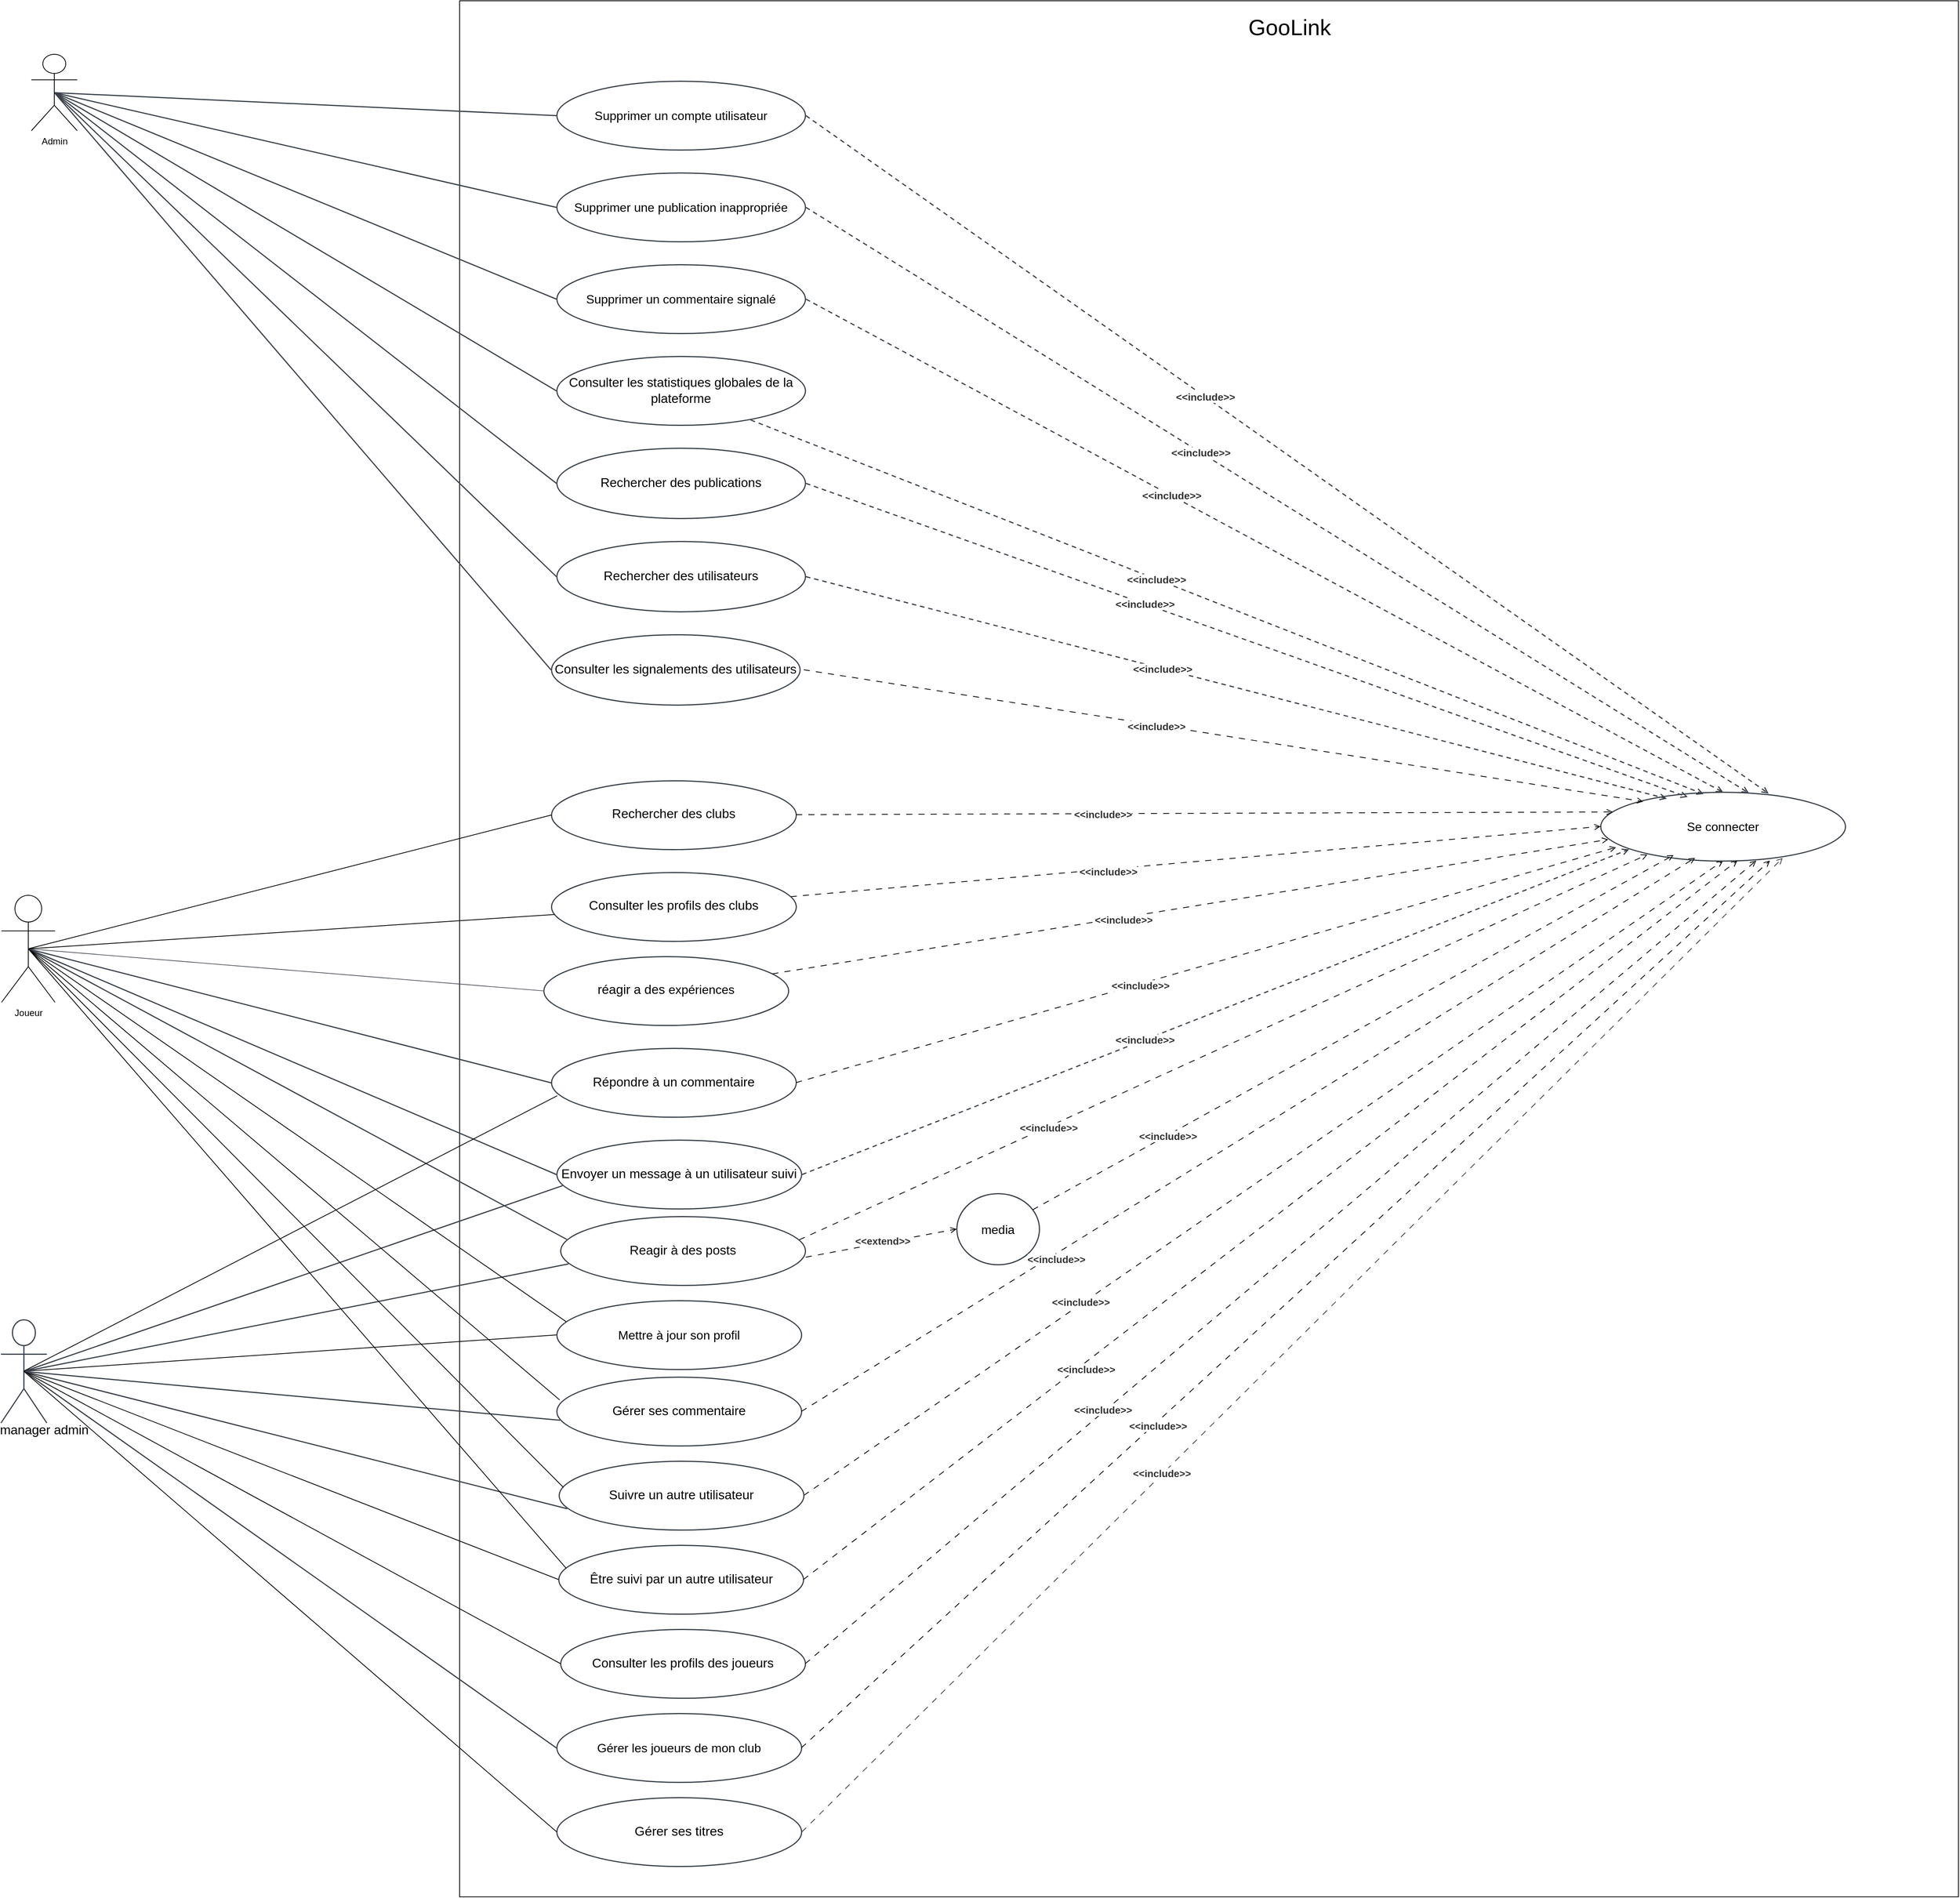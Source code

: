 <mxfile version="26.2.15">
  <diagram name="Page-1" id="iRUK8NWxH3FkuedxRipu">
    <mxGraphModel dx="-8932" dy="-1420" grid="1" gridSize="10" guides="1" tooltips="1" connect="1" arrows="1" fold="1" page="1" pageScale="1" pageWidth="827" pageHeight="1169" math="0" shadow="0">
      <root>
        <mxCell id="0" />
        <mxCell id="1" parent="0" />
        <mxCell id="1hQy_iNQPYfV3m0fqywS-1" value="" style="rounded=0;whiteSpace=wrap;html=1;strokeColor=#000000;fillColor=#FFFFFF;gradientColor=none;" vertex="1" parent="1">
          <mxGeometry x="13700" y="4290" width="1960" height="2480" as="geometry" />
        </mxCell>
        <mxCell id="1hQy_iNQPYfV3m0fqywS-2" value="media" style="html=1;overflow=block;blockSpacing=1;whiteSpace=wrap;ellipse;fontSize=16;align=center;spacing=3.8;strokeColor=#3a414a;strokeOpacity=100;fillOpacity=100;rounded=1;absoluteArcSize=1;arcSize=9;fillColor=#ffffff;strokeWidth=1.5;lucidId=Bc_4xkXr3FXl;" vertex="1" parent="1">
          <mxGeometry x="14350" y="5850" width="108" height="93" as="geometry" />
        </mxCell>
        <mxCell id="1hQy_iNQPYfV3m0fqywS-3" value="&lt;span style=&quot;font-size: 16px;&quot;&gt;Gérer les joueurs de mon club&lt;/span&gt;" style="html=1;overflow=block;blockSpacing=1;whiteSpace=wrap;ellipse;fontSize=13;align=center;spacing=3.8;strokeColor=#3a414a;strokeOpacity=100;fillOpacity=100;rounded=1;absoluteArcSize=1;arcSize=9;fillColor=#ffffff;strokeWidth=1.5;lucidId=rW00K-8j0ZoQ;" vertex="1" parent="1">
          <mxGeometry x="13827" y="6530" width="320" height="90" as="geometry" />
        </mxCell>
        <mxCell id="1hQy_iNQPYfV3m0fqywS-4" value="&lt;span style=&quot;font-size: 17px;&quot;&gt;Gérer ses titres&lt;/span&gt;" style="html=1;overflow=block;blockSpacing=1;whiteSpace=wrap;ellipse;fontSize=13;align=center;spacing=3.8;strokeColor=#3a414a;strokeOpacity=100;fillOpacity=100;rounded=1;absoluteArcSize=1;arcSize=9;fillColor=#ffffff;strokeWidth=1.5;lucidId=_wU4L.gYv-ki;" vertex="1" parent="1">
          <mxGeometry x="13827" y="6640" width="320" height="90" as="geometry" />
        </mxCell>
        <mxCell id="1hQy_iNQPYfV3m0fqywS-5" value="Supprimer un compte utilisateur" style="html=1;overflow=block;blockSpacing=1;whiteSpace=wrap;ellipse;fontSize=16;align=center;spacing=3.8;strokeColor=#3a414a;strokeOpacity=100;fillOpacity=100;rounded=1;absoluteArcSize=1;arcSize=9;fillColor=#ffffff;strokeWidth=1.5;lucidId=ST00JBbfZU-s;" vertex="1" parent="1">
          <mxGeometry x="13827" y="4395" width="325" height="90" as="geometry" />
        </mxCell>
        <mxCell id="1hQy_iNQPYfV3m0fqywS-6" value="Supprimer une publication inappropriée" style="html=1;overflow=block;blockSpacing=1;whiteSpace=wrap;ellipse;fontSize=16;align=center;spacing=3.8;strokeColor=#3a414a;strokeOpacity=100;fillOpacity=100;rounded=1;absoluteArcSize=1;arcSize=9;fillColor=#ffffff;strokeWidth=1.5;lucidId=MU00nF0EKtcu;" vertex="1" parent="1">
          <mxGeometry x="13827" y="4515" width="325" height="90" as="geometry" />
        </mxCell>
        <mxCell id="1hQy_iNQPYfV3m0fqywS-7" value="Supprimer un commentaire signalé" style="html=1;overflow=block;blockSpacing=1;whiteSpace=wrap;ellipse;fontSize=16;align=center;spacing=3.8;strokeColor=#3a414a;strokeOpacity=100;fillOpacity=100;rounded=1;absoluteArcSize=1;arcSize=9;fillColor=#ffffff;strokeWidth=1.5;lucidId=WU00yBeLJ9SN;" vertex="1" parent="1">
          <mxGeometry x="13827" y="4635" width="325" height="90" as="geometry" />
        </mxCell>
        <mxCell id="1hQy_iNQPYfV3m0fqywS-8" value="Consulter les statistiques globales de la plateforme" style="html=1;overflow=block;blockSpacing=1;whiteSpace=wrap;ellipse;fontSize=16.7;align=center;spacing=3.8;strokeColor=#3a414a;strokeOpacity=100;fillOpacity=100;rounded=1;absoluteArcSize=1;arcSize=9;fillColor=#ffffff;strokeWidth=1.5;lucidId=-U00J-6eUn5T;" vertex="1" parent="1">
          <mxGeometry x="13827" y="4755" width="325" height="90" as="geometry" />
        </mxCell>
        <mxCell id="1hQy_iNQPYfV3m0fqywS-9" value="Rechercher des publications" style="html=1;overflow=block;blockSpacing=1;whiteSpace=wrap;ellipse;fontSize=16.7;align=center;spacing=3.8;strokeColor=#3a414a;strokeOpacity=100;fillOpacity=100;rounded=1;absoluteArcSize=1;arcSize=9;fillColor=#ffffff;strokeWidth=1.5;lucidId=RV00tUe2rOzH;" vertex="1" parent="1">
          <mxGeometry x="13827" y="4875" width="325" height="92" as="geometry" />
        </mxCell>
        <mxCell id="1hQy_iNQPYfV3m0fqywS-10" value="Gérer ses commentaire" style="html=1;overflow=block;blockSpacing=1;whiteSpace=wrap;ellipse;fontSize=16.7;align=center;spacing=3.8;strokeColor=#3a414a;strokeOpacity=100;fillOpacity=100;rounded=1;absoluteArcSize=1;arcSize=9;fillColor=#ffffff;strokeWidth=1.5;lucidId=gW00jLWi2LWN;" vertex="1" parent="1">
          <mxGeometry x="13827" y="6090" width="320" height="90" as="geometry" />
        </mxCell>
        <mxCell id="1hQy_iNQPYfV3m0fqywS-97" style="rounded=0;orthogonalLoop=1;jettySize=auto;html=1;entryX=0.5;entryY=1;entryDx=0;entryDy=0;endArrow=open;endFill=0;dashed=1;dashPattern=8 8;exitX=1;exitY=0.5;exitDx=0;exitDy=0;" edge="1" parent="1" source="1hQy_iNQPYfV3m0fqywS-11" target="1hQy_iNQPYfV3m0fqywS-29">
          <mxGeometry relative="1" as="geometry" />
        </mxCell>
        <mxCell id="1hQy_iNQPYfV3m0fqywS-99" value="&lt;span style=&quot;color: rgb(51, 51, 51); font-size: 13px; font-weight: 700;&quot;&gt;&amp;lt;&amp;lt;include&amp;gt;&amp;gt;&lt;/span&gt;" style="edgeLabel;html=1;align=center;verticalAlign=middle;resizable=0;points=[];" vertex="1" connectable="0" parent="1hQy_iNQPYfV3m0fqywS-97">
          <mxGeometry x="-0.393" y="3" relative="1" as="geometry">
            <mxPoint x="-1" y="1" as="offset" />
          </mxGeometry>
        </mxCell>
        <mxCell id="1hQy_iNQPYfV3m0fqywS-11" value="Suivre un autre utilisateur" style="html=1;overflow=block;blockSpacing=1;whiteSpace=wrap;ellipse;fontSize=16.7;align=center;spacing=3.8;strokeColor=#3a414a;strokeOpacity=100;fillOpacity=100;rounded=1;absoluteArcSize=1;arcSize=9;fillColor=#ffffff;strokeWidth=1.5;lucidId=qW0068wWnxMM;" vertex="1" parent="1">
          <mxGeometry x="13830" y="6200" width="320" height="90" as="geometry" />
        </mxCell>
        <mxCell id="1hQy_iNQPYfV3m0fqywS-101" style="rounded=0;orthogonalLoop=1;jettySize=auto;html=1;entryX=0;entryY=0.5;entryDx=0;entryDy=0;endArrow=open;endFill=0;dashed=1;dashPattern=8 8;exitX=1.002;exitY=0.593;exitDx=0;exitDy=0;exitPerimeter=0;" edge="1" parent="1" source="1hQy_iNQPYfV3m0fqywS-12" target="1hQy_iNQPYfV3m0fqywS-2">
          <mxGeometry relative="1" as="geometry" />
        </mxCell>
        <mxCell id="1hQy_iNQPYfV3m0fqywS-106" value="&lt;span style=&quot;color: rgb(51, 51, 51); font-size: 13px; font-weight: 700;&quot;&gt;&amp;lt;&amp;lt;extend&amp;gt;&amp;gt;&lt;/span&gt;" style="edgeLabel;html=1;align=center;verticalAlign=middle;resizable=0;points=[];" vertex="1" connectable="0" parent="1hQy_iNQPYfV3m0fqywS-101">
          <mxGeometry x="0.018" y="3" relative="1" as="geometry">
            <mxPoint as="offset" />
          </mxGeometry>
        </mxCell>
        <mxCell id="1hQy_iNQPYfV3m0fqywS-12" value="Reagir à des posts" style="html=1;overflow=block;blockSpacing=1;whiteSpace=wrap;ellipse;fontSize=16.7;align=center;spacing=3.8;strokeColor=#3a414a;strokeOpacity=100;fillOpacity=100;rounded=1;absoluteArcSize=1;arcSize=9;fillColor=#ffffff;strokeWidth=1.5;lucidId=sW00zEeik~tx;" vertex="1" parent="1">
          <mxGeometry x="13832" y="5880" width="320" height="90" as="geometry" />
        </mxCell>
        <mxCell id="1hQy_iNQPYfV3m0fqywS-13" value="Envoyer un message à un utilisateur suivi" style="html=1;overflow=block;blockSpacing=1;whiteSpace=wrap;ellipse;fontSize=16.7;align=center;spacing=3.8;strokeColor=#3a414a;strokeOpacity=100;fillOpacity=100;rounded=1;absoluteArcSize=1;arcSize=9;fillColor=#ffffff;strokeWidth=1.5;lucidId=sW00uM2_4e9t;" vertex="1" parent="1">
          <mxGeometry x="13827" y="5780" width="320" height="90" as="geometry" />
        </mxCell>
        <mxCell id="1hQy_iNQPYfV3m0fqywS-15" value="" style="html=1;jettySize=18;whiteSpace=wrap;fontSize=13;strokeColor=#3a414a;strokeOpacity=100;strokeWidth=1.5;rounded=0;startArrow=none;endArrow=none;exitX=0.5;exitY=0.5;exitPerimeter=0;entryX=-0.002;entryY=0.5;entryPerimeter=0;lucidId=QX00Vn6jIRiu;exitDx=0;exitDy=0;" edge="1" parent="1" source="1hQy_iNQPYfV3m0fqywS-80" target="1hQy_iNQPYfV3m0fqywS-5">
          <mxGeometry width="100" height="100" relative="1" as="geometry">
            <Array as="points" />
            <mxPoint x="13167.78" y="4409.13" as="sourcePoint" />
          </mxGeometry>
        </mxCell>
        <mxCell id="1hQy_iNQPYfV3m0fqywS-16" value="" style="html=1;jettySize=18;whiteSpace=wrap;fontSize=13;strokeColor=#3a414a;strokeOpacity=100;strokeWidth=1.5;rounded=0;startArrow=none;endArrow=none;exitX=0.5;exitY=0.5;exitPerimeter=0;entryX=-0.002;entryY=0.5;entryPerimeter=0;lucidId=9X00Qyr~SgOp;exitDx=0;exitDy=0;" edge="1" parent="1" source="1hQy_iNQPYfV3m0fqywS-80" target="1hQy_iNQPYfV3m0fqywS-6">
          <mxGeometry width="100" height="100" relative="1" as="geometry">
            <Array as="points" />
            <mxPoint x="13167.78" y="4409.13" as="sourcePoint" />
          </mxGeometry>
        </mxCell>
        <mxCell id="1hQy_iNQPYfV3m0fqywS-17" value="" style="html=1;jettySize=18;whiteSpace=wrap;fontSize=13;strokeColor=#3a414a;strokeOpacity=100;strokeWidth=1.5;rounded=0;startArrow=none;endArrow=none;exitX=0.5;exitY=0.5;exitPerimeter=0;entryX=-0.002;entryY=0.5;entryPerimeter=0;lucidId=.X004ZM43Wq9;exitDx=0;exitDy=0;" edge="1" parent="1" source="1hQy_iNQPYfV3m0fqywS-80" target="1hQy_iNQPYfV3m0fqywS-7">
          <mxGeometry width="100" height="100" relative="1" as="geometry">
            <Array as="points" />
            <mxPoint x="13167.78" y="4409.13" as="sourcePoint" />
          </mxGeometry>
        </mxCell>
        <mxCell id="1hQy_iNQPYfV3m0fqywS-18" value="" style="html=1;jettySize=18;whiteSpace=wrap;fontSize=13;strokeColor=#3a414a;strokeOpacity=100;strokeWidth=1.5;rounded=0;startArrow=none;endArrow=none;exitX=0.5;exitY=0.5;exitPerimeter=0;entryX=-0.002;entryY=0.5;entryPerimeter=0;lucidId=bY00cHuaRAsN;exitDx=0;exitDy=0;" edge="1" parent="1" source="1hQy_iNQPYfV3m0fqywS-80" target="1hQy_iNQPYfV3m0fqywS-8">
          <mxGeometry width="100" height="100" relative="1" as="geometry">
            <Array as="points" />
            <mxPoint x="13167.78" y="4409.13" as="sourcePoint" />
          </mxGeometry>
        </mxCell>
        <mxCell id="1hQy_iNQPYfV3m0fqywS-19" value="" style="html=1;jettySize=18;whiteSpace=wrap;fontSize=13;strokeColor=#3a414a;strokeOpacity=100;strokeWidth=1.5;rounded=0;startArrow=none;endArrow=none;exitX=0.5;exitY=0.5;exitPerimeter=0;entryX=-0.002;entryY=0.5;entryPerimeter=0;lucidId=fY00seaQLLNr;exitDx=0;exitDy=0;" edge="1" parent="1" source="1hQy_iNQPYfV3m0fqywS-80" target="1hQy_iNQPYfV3m0fqywS-9">
          <mxGeometry width="100" height="100" relative="1" as="geometry">
            <Array as="points" />
            <mxPoint x="13167.78" y="4409.13" as="sourcePoint" />
          </mxGeometry>
        </mxCell>
        <mxCell id="1hQy_iNQPYfV3m0fqywS-20" style="rounded=0;orthogonalLoop=1;jettySize=auto;html=1;entryX=0;entryY=0.5;entryDx=0;entryDy=0;endArrow=none;startFill=0;exitX=0.5;exitY=0.5;exitDx=0;exitDy=0;exitPerimeter=0;" edge="1" parent="1" source="1hQy_iNQPYfV3m0fqywS-23" target="1hQy_iNQPYfV3m0fqywS-68">
          <mxGeometry relative="1" as="geometry">
            <mxPoint x="13140" y="6090" as="sourcePoint" />
          </mxGeometry>
        </mxCell>
        <mxCell id="1hQy_iNQPYfV3m0fqywS-21" style="rounded=0;orthogonalLoop=1;jettySize=auto;html=1;entryX=0;entryY=0.5;entryDx=0;entryDy=0;endArrow=none;startFill=0;exitX=0.5;exitY=0.5;exitDx=0;exitDy=0;exitPerimeter=0;" edge="1" parent="1" source="1hQy_iNQPYfV3m0fqywS-23" target="1hQy_iNQPYfV3m0fqywS-50">
          <mxGeometry relative="1" as="geometry" />
        </mxCell>
        <mxCell id="1hQy_iNQPYfV3m0fqywS-22" style="rounded=0;orthogonalLoop=1;jettySize=auto;html=1;entryX=0;entryY=0.5;entryDx=0;entryDy=0;endArrow=none;startFill=0;exitX=0.5;exitY=0.5;exitDx=0;exitDy=0;exitPerimeter=0;" edge="1" parent="1" source="1hQy_iNQPYfV3m0fqywS-23" target="1hQy_iNQPYfV3m0fqywS-4">
          <mxGeometry relative="1" as="geometry" />
        </mxCell>
        <mxCell id="1hQy_iNQPYfV3m0fqywS-23" value="manager admin" style="html=1;overflow=block;blockSpacing=1;shape=umlActor;labelPosition=center;verticalLabelPosition=bottom;verticalAlign=top;whiteSpace=nowrap;fontSize=16.7;fontColor=default;spacing=0;strokeColor=#3a414a;strokeOpacity=100;fillOpacity=100;rounded=1;absoluteArcSize=1;arcSize=9;fillColor=#ffffff;strokeWidth=1.5;lucidId=iY00p2I6FxDx;" vertex="1" parent="1">
          <mxGeometry x="13100" y="6015" width="60" height="135" as="geometry" />
        </mxCell>
        <mxCell id="1hQy_iNQPYfV3m0fqywS-24" value="" style="html=1;jettySize=18;whiteSpace=wrap;fontSize=13;strokeColor=#3a414a;strokeOpacity=100;strokeWidth=1.5;rounded=0;startArrow=none;endArrow=none;entryX=0.013;entryY=0.627;entryPerimeter=0;lucidId=EY009Zj6XA9Z;exitX=0.5;exitY=0.5;exitDx=0;exitDy=0;exitPerimeter=0;" edge="1" parent="1" source="1hQy_iNQPYfV3m0fqywS-23" target="1hQy_iNQPYfV3m0fqywS-10">
          <mxGeometry width="100" height="100" relative="1" as="geometry">
            <Array as="points" />
            <mxPoint x="13131" y="6090" as="sourcePoint" />
          </mxGeometry>
        </mxCell>
        <mxCell id="1hQy_iNQPYfV3m0fqywS-25" value="" style="html=1;jettySize=18;whiteSpace=wrap;fontSize=13;strokeColor=#3a414a;strokeOpacity=100;strokeWidth=1.5;rounded=0;startArrow=none;endArrow=none;entryX=0.033;entryY=0.69;entryPerimeter=0;lucidId=GY00f5D8retV;exitX=0.5;exitY=0.5;exitDx=0;exitDy=0;exitPerimeter=0;" edge="1" parent="1" source="1hQy_iNQPYfV3m0fqywS-23" target="1hQy_iNQPYfV3m0fqywS-11">
          <mxGeometry width="100" height="100" relative="1" as="geometry">
            <Array as="points" />
            <mxPoint x="13160" y="6100" as="sourcePoint" />
          </mxGeometry>
        </mxCell>
        <mxCell id="1hQy_iNQPYfV3m0fqywS-26" value="" style="html=1;jettySize=18;whiteSpace=wrap;fontSize=13;strokeColor=#3a414a;strokeOpacity=100;strokeWidth=1.5;rounded=0;startArrow=none;endArrow=none;exitX=0.5;exitY=0.5;exitPerimeter=0;entryX=-0.002;entryY=0.5;entryPerimeter=0;lucidId=JY009_W94OO4;exitDx=0;exitDy=0;" edge="1" parent="1" source="1hQy_iNQPYfV3m0fqywS-23" target="1hQy_iNQPYfV3m0fqywS-3">
          <mxGeometry width="100" height="100" relative="1" as="geometry">
            <Array as="points" />
          </mxGeometry>
        </mxCell>
        <mxCell id="1hQy_iNQPYfV3m0fqywS-27" value="" style="html=1;jettySize=18;whiteSpace=wrap;fontSize=13;strokeColor=#3a414a;strokeOpacity=100;strokeWidth=1.5;rounded=0;startArrow=none;endArrow=none;exitX=0.5;exitY=0.5;exitPerimeter=0;entryX=0.032;entryY=0.688;entryPerimeter=0;lucidId=LY00V1zbyYJe;exitDx=0;exitDy=0;" edge="1" parent="1" source="1hQy_iNQPYfV3m0fqywS-23" target="1hQy_iNQPYfV3m0fqywS-12">
          <mxGeometry width="100" height="100" relative="1" as="geometry">
            <Array as="points" />
          </mxGeometry>
        </mxCell>
        <mxCell id="1hQy_iNQPYfV3m0fqywS-28" value="" style="html=1;jettySize=18;whiteSpace=wrap;fontSize=13;strokeColor=#3a414a;strokeOpacity=100;strokeWidth=1.5;rounded=0;startArrow=none;endArrow=none;exitX=0.5;exitY=0.5;exitPerimeter=0;entryX=-0.002;entryY=0.5;entryPerimeter=0;lucidId=0Y002AZ~INCs;exitDx=0;exitDy=0;" edge="1" parent="1" target="1hQy_iNQPYfV3m0fqywS-13" source="1hQy_iNQPYfV3m0fqywS-71">
          <mxGeometry width="100" height="100" relative="1" as="geometry">
            <Array as="points" />
            <mxPoint x="13137.78" y="5534.13" as="sourcePoint" />
          </mxGeometry>
        </mxCell>
        <mxCell id="1hQy_iNQPYfV3m0fqywS-29" value="Se connecter" style="html=1;overflow=block;blockSpacing=1;whiteSpace=wrap;ellipse;fontSize=16;align=center;spacing=3.8;strokeColor=#3a414a;strokeOpacity=100;fillOpacity=100;rounded=1;absoluteArcSize=1;arcSize=9;fillColor=#ffffff;strokeWidth=1.5;lucidId=x8b1wGd~LJCT;" vertex="1" parent="1">
          <mxGeometry x="15192" y="5325" width="320" height="90" as="geometry" />
        </mxCell>
        <mxCell id="1hQy_iNQPYfV3m0fqywS-30" value="" style="html=1;jettySize=18;whiteSpace=wrap;fontSize=13;strokeColor=#3a414a;strokeOpacity=100;dashed=1;fixDash=1;dashPattern=6 5;strokeWidth=1.5;rounded=0;startArrow=none;endArrow=open;exitX=1.002;exitY=0.5;exitPerimeter=0;entryX=0.686;entryY=0.019;entryPerimeter=0;lucidId=i9b1U4K11zUs;entryDx=0;entryDy=0;" edge="1" parent="1" source="1hQy_iNQPYfV3m0fqywS-5" target="1hQy_iNQPYfV3m0fqywS-29">
          <mxGeometry width="100" height="100" relative="1" as="geometry">
            <Array as="points" />
          </mxGeometry>
        </mxCell>
        <mxCell id="1hQy_iNQPYfV3m0fqywS-31" value="&amp;lt;&amp;lt;include&amp;gt;&amp;gt;" style="text;html=1;resizable=0;labelBackgroundColor=default;align=center;verticalAlign=middle;fontStyle=1;fontColor=#333333;fontSize=13.3;" vertex="1" parent="1hQy_iNQPYfV3m0fqywS-30">
          <mxGeometry x="-0.17" relative="1" as="geometry" />
        </mxCell>
        <mxCell id="1hQy_iNQPYfV3m0fqywS-32" value="" style="html=1;jettySize=18;whiteSpace=wrap;fontSize=13;strokeColor=#3a414a;strokeOpacity=100;dashed=1;fixDash=1;dashPattern=6 5;strokeWidth=1.5;rounded=0;startArrow=none;endArrow=open;exitX=1.002;exitY=0.5;exitPerimeter=0;entryX=0.605;entryY=0.011;entryPerimeter=0;lucidId=r9b1z_6~JZC0;entryDx=0;entryDy=0;" edge="1" parent="1" source="1hQy_iNQPYfV3m0fqywS-6" target="1hQy_iNQPYfV3m0fqywS-29">
          <mxGeometry width="100" height="100" relative="1" as="geometry">
            <Array as="points" />
          </mxGeometry>
        </mxCell>
        <mxCell id="1hQy_iNQPYfV3m0fqywS-33" value="&amp;lt;&amp;lt;include&amp;gt;&amp;gt;" style="text;html=1;resizable=0;labelBackgroundColor=default;align=center;verticalAlign=middle;fontStyle=1;fontColor=#333333;fontSize=13.3;" vertex="1" parent="1hQy_iNQPYfV3m0fqywS-32">
          <mxGeometry x="-0.163" relative="1" as="geometry" />
        </mxCell>
        <mxCell id="1hQy_iNQPYfV3m0fqywS-34" value="" style="html=1;jettySize=18;whiteSpace=wrap;fontSize=13;strokeColor=#3a414a;strokeOpacity=100;dashed=1;fixDash=1;dashPattern=6 5;strokeWidth=1.5;rounded=0;startArrow=none;endArrow=open;exitX=1.002;exitY=0.5;exitPerimeter=0;entryX=0.5;entryY=0;lucidId=x9b1SyD91gcM;entryDx=0;entryDy=0;" edge="1" parent="1" source="1hQy_iNQPYfV3m0fqywS-7" target="1hQy_iNQPYfV3m0fqywS-29">
          <mxGeometry width="100" height="100" relative="1" as="geometry">
            <Array as="points" />
          </mxGeometry>
        </mxCell>
        <mxCell id="1hQy_iNQPYfV3m0fqywS-35" value="&amp;lt;&amp;lt;include&amp;gt;&amp;gt;" style="text;html=1;resizable=0;labelBackgroundColor=default;align=center;verticalAlign=middle;fontStyle=1;fontColor=#333333;fontSize=13.3;" vertex="1" parent="1hQy_iNQPYfV3m0fqywS-34">
          <mxGeometry x="-0.203" relative="1" as="geometry" />
        </mxCell>
        <mxCell id="1hQy_iNQPYfV3m0fqywS-36" value="" style="html=1;jettySize=18;whiteSpace=wrap;fontSize=13;strokeColor=#3a414a;strokeOpacity=100;dashed=1;fixDash=1;dashPattern=6 5;strokeWidth=1.5;rounded=0;startArrow=none;endArrow=open;exitX=0.78;exitY=0.923;exitPerimeter=0;entryX=0.42;entryY=0.026;entryPerimeter=0;lucidId=L9b1jc5~zy68;entryDx=0;entryDy=0;" edge="1" parent="1" source="1hQy_iNQPYfV3m0fqywS-8" target="1hQy_iNQPYfV3m0fqywS-29">
          <mxGeometry width="100" height="100" relative="1" as="geometry">
            <Array as="points" />
          </mxGeometry>
        </mxCell>
        <mxCell id="1hQy_iNQPYfV3m0fqywS-37" value="&amp;lt;&amp;lt;include&amp;gt;&amp;gt;" style="text;html=1;resizable=0;labelBackgroundColor=default;align=center;verticalAlign=middle;fontStyle=1;fontColor=#333333;fontSize=13.3;" vertex="1" parent="1hQy_iNQPYfV3m0fqywS-36">
          <mxGeometry x="-0.148" relative="1" as="geometry" />
        </mxCell>
        <mxCell id="1hQy_iNQPYfV3m0fqywS-38" value="" style="html=1;jettySize=18;whiteSpace=wrap;fontSize=13;strokeColor=#3a414a;strokeOpacity=100;dashed=1;fixDash=1;dashPattern=6 5;strokeWidth=1.5;rounded=0;startArrow=none;endArrow=open;exitX=1.002;exitY=0.5;exitPerimeter=0;entryX=0.355;entryY=0.07;entryPerimeter=0;lucidId=Q9b1gELaF-Bx;entryDx=0;entryDy=0;" edge="1" parent="1" source="1hQy_iNQPYfV3m0fqywS-9" target="1hQy_iNQPYfV3m0fqywS-29">
          <mxGeometry width="100" height="100" relative="1" as="geometry">
            <Array as="points" />
          </mxGeometry>
        </mxCell>
        <mxCell id="1hQy_iNQPYfV3m0fqywS-39" value="&amp;lt;&amp;lt;include&amp;gt;&amp;gt;" style="text;html=1;resizable=0;labelBackgroundColor=default;align=center;verticalAlign=middle;fontStyle=1;fontColor=#333333;fontSize=13.3;" vertex="1" parent="1hQy_iNQPYfV3m0fqywS-38">
          <mxGeometry x="-0.232" relative="1" as="geometry" />
        </mxCell>
        <mxCell id="1hQy_iNQPYfV3m0fqywS-46" value="" style="html=1;jettySize=18;whiteSpace=wrap;fontSize=13;strokeColor=#3a414a;strokeOpacity=100;dashed=1;fixDash=1;dashPattern=6 5;strokeWidth=1.5;rounded=0;startArrow=none;endArrow=open;exitX=1.002;exitY=0.5;exitPerimeter=0;entryX=0.116;entryY=0.829;entryPerimeter=0;lucidId=R-b1tjc9vZWs;" edge="1" parent="1" source="1hQy_iNQPYfV3m0fqywS-13" target="1hQy_iNQPYfV3m0fqywS-29">
          <mxGeometry width="100" height="100" relative="1" as="geometry">
            <Array as="points" />
          </mxGeometry>
        </mxCell>
        <mxCell id="1hQy_iNQPYfV3m0fqywS-47" value="&amp;lt;&amp;lt;include&amp;gt;&amp;gt;" style="text;html=1;resizable=0;labelBackgroundColor=default;align=center;verticalAlign=middle;fontStyle=1;fontColor=#333333;fontSize=13.3;" vertex="1" parent="1hQy_iNQPYfV3m0fqywS-46">
          <mxGeometry x="-0.172" relative="1" as="geometry" />
        </mxCell>
        <mxCell id="1hQy_iNQPYfV3m0fqywS-50" value="Mettre à jour son profil" style="html=1;overflow=block;blockSpacing=1;whiteSpace=wrap;ellipse;fontSize=16;align=center;spacing=3.8;strokeColor=#3a414a;strokeOpacity=100;fillOpacity=100;rounded=1;absoluteArcSize=1;arcSize=9;fillColor=#ffffff;strokeWidth=1.5;lucidId=vmS4dTa6DM3n;" vertex="1" parent="1">
          <mxGeometry x="13827" y="5990" width="320" height="90" as="geometry" />
        </mxCell>
        <mxCell id="1hQy_iNQPYfV3m0fqywS-51" value="Rechercher des utilisateurs " style="html=1;overflow=block;blockSpacing=1;whiteSpace=wrap;ellipse;fontSize=16.7;align=center;spacing=3.8;strokeColor=#3a414a;strokeOpacity=100;fillOpacity=100;rounded=1;absoluteArcSize=1;arcSize=9;fillColor=#ffffff;strokeWidth=1.5;lucidId=XwS4qTLyg3Zt;" vertex="1" parent="1">
          <mxGeometry x="13827" y="4997" width="325" height="92" as="geometry" />
        </mxCell>
        <mxCell id="1hQy_iNQPYfV3m0fqywS-52" value="" style="html=1;jettySize=18;whiteSpace=wrap;fontSize=13;strokeColor=#3a414a;strokeOpacity=100;strokeWidth=1.5;rounded=0;startArrow=none;endArrow=none;exitX=0.5;exitY=0.5;exitPerimeter=0;entryX=0.023;entryY=0.662;entryPerimeter=0;lucidId=VtU4pFv3U5d6;exitDx=0;exitDy=0;" edge="1" parent="1" source="1hQy_iNQPYfV3m0fqywS-23" target="1hQy_iNQPYfV3m0fqywS-13">
          <mxGeometry width="100" height="100" relative="1" as="geometry">
            <Array as="points" />
          </mxGeometry>
        </mxCell>
        <mxCell id="1hQy_iNQPYfV3m0fqywS-53" value="Répondre à un commentaire" style="html=1;overflow=block;blockSpacing=1;whiteSpace=wrap;ellipse;fontSize=16.7;align=center;spacing=3.8;strokeColor=#3a414a;strokeOpacity=100;fillOpacity=100;rounded=1;absoluteArcSize=1;arcSize=9;fillColor=#ffffff;strokeWidth=1.5;lucidId=guU4FWTbc8vw;" vertex="1" parent="1">
          <mxGeometry x="13820" y="5660" width="320" height="90" as="geometry" />
        </mxCell>
        <mxCell id="1hQy_iNQPYfV3m0fqywS-54" value="" style="html=1;jettySize=18;whiteSpace=wrap;fontSize=13;strokeColor=#3a414a;strokeOpacity=100;strokeWidth=1.5;rounded=0;startArrow=none;endArrow=none;exitX=0.5;exitY=0.5;exitPerimeter=0;entryX=0.025;entryY=0.332;entryPerimeter=0;lucidId=PuU4dh6TC1ua;exitDx=0;exitDy=0;" edge="1" parent="1" target="1hQy_iNQPYfV3m0fqywS-12" source="1hQy_iNQPYfV3m0fqywS-71">
          <mxGeometry width="100" height="100" relative="1" as="geometry">
            <Array as="points" />
            <mxPoint x="13137.78" y="5534.13" as="sourcePoint" />
          </mxGeometry>
        </mxCell>
        <mxCell id="1hQy_iNQPYfV3m0fqywS-55" value="" style="html=1;jettySize=18;whiteSpace=wrap;fontSize=13;strokeColor=#3a414a;strokeOpacity=100;strokeWidth=1.5;rounded=0;startArrow=none;endArrow=none;exitX=0.5;exitY=0.5;exitPerimeter=0;entryX=-0.002;entryY=0.5;entryPerimeter=0;lucidId=VuU4qvew2U5~;exitDx=0;exitDy=0;" edge="1" parent="1" target="1hQy_iNQPYfV3m0fqywS-53" source="1hQy_iNQPYfV3m0fqywS-71">
          <mxGeometry width="100" height="100" relative="1" as="geometry">
            <Array as="points" />
            <mxPoint x="13137.78" y="5534.13" as="sourcePoint" />
          </mxGeometry>
        </mxCell>
        <mxCell id="1hQy_iNQPYfV3m0fqywS-56" value="" style="html=1;jettySize=18;whiteSpace=wrap;fontSize=13;strokeColor=#3a414a;strokeOpacity=100;strokeWidth=1.5;rounded=0;startArrow=none;endArrow=none;exitX=0.5;exitY=0.5;exitPerimeter=0;entryX=-0.002;entryY=0.5;entryPerimeter=0;lucidId=dwU4KVJzepC9;exitDx=0;exitDy=0;" edge="1" parent="1" source="1hQy_iNQPYfV3m0fqywS-80" target="1hQy_iNQPYfV3m0fqywS-51">
          <mxGeometry width="100" height="100" relative="1" as="geometry">
            <Array as="points" />
            <mxPoint x="13167.78" y="4409.13" as="sourcePoint" />
          </mxGeometry>
        </mxCell>
        <mxCell id="1hQy_iNQPYfV3m0fqywS-57" value="" style="html=1;jettySize=18;whiteSpace=wrap;fontSize=13;strokeColor=#3a414a;strokeOpacity=100;strokeWidth=1;rounded=0;startArrow=none;endArrow=open;exitX=1.002;exitY=0.5;exitPerimeter=0;entryX=0.744;entryY=0.958;entryPerimeter=0;lucidId=Na_4kO83nJW1;entryDx=0;entryDy=0;dashed=1;targetPerimeterSpacing=0;dashPattern=8 8;" edge="1" parent="1" source="1hQy_iNQPYfV3m0fqywS-4" target="1hQy_iNQPYfV3m0fqywS-29">
          <mxGeometry width="100" height="100" relative="1" as="geometry">
            <Array as="points" />
          </mxGeometry>
        </mxCell>
        <mxCell id="1hQy_iNQPYfV3m0fqywS-89" value="&lt;span style=&quot;color: rgb(51, 51, 51); font-size: 13px; font-weight: 700;&quot;&gt;&amp;lt;&amp;lt;include&amp;gt;&amp;gt;&lt;/span&gt;" style="edgeLabel;html=1;align=center;verticalAlign=middle;resizable=0;points=[];" vertex="1" connectable="0" parent="1hQy_iNQPYfV3m0fqywS-57">
          <mxGeometry x="-0.265" y="2" relative="1" as="geometry">
            <mxPoint as="offset" />
          </mxGeometry>
        </mxCell>
        <mxCell id="1hQy_iNQPYfV3m0fqywS-58" value="" style="html=1;jettySize=18;whiteSpace=wrap;fontSize=13;strokeColor=#3a414a;strokeOpacity=100;dashed=1;fixDash=1;dashPattern=6 5;strokeWidth=1.5;rounded=0;startArrow=none;endArrow=open;exitX=1.002;exitY=0.5;exitPerimeter=0;entryX=0.27;entryY=0.093;entryPerimeter=0;lucidId=IAU4AgLlAxnX;entryDx=0;entryDy=0;" edge="1" parent="1" source="1hQy_iNQPYfV3m0fqywS-51" target="1hQy_iNQPYfV3m0fqywS-29">
          <mxGeometry width="100" height="100" relative="1" as="geometry">
            <Array as="points" />
          </mxGeometry>
        </mxCell>
        <mxCell id="1hQy_iNQPYfV3m0fqywS-59" value="&amp;lt;&amp;lt;include&amp;gt;&amp;gt;" style="text;html=1;resizable=0;labelBackgroundColor=default;align=center;verticalAlign=middle;fontStyle=1;fontColor=#333333;fontSize=13.3;" vertex="1" parent="1hQy_iNQPYfV3m0fqywS-58">
          <mxGeometry x="-0.172" relative="1" as="geometry" />
        </mxCell>
        <mxCell id="1hQy_iNQPYfV3m0fqywS-60" value="&lt;div style=&quot;display: flex; justify-content: center; text-align: center; align-items: baseline; font-size: 0; line-height: 1.25;margin-top: -2px;&quot;&gt;&lt;span&gt;&lt;span style=&quot;font-size:16.7px;&quot;&gt;réagir a des &lt;/span&gt;&lt;span style=&quot;font-size:16px;&quot;&gt;expériences&lt;/span&gt;&lt;/span&gt;&lt;/div&gt;" style="html=1;overflow=block;blockSpacing=1;whiteSpace=wrap;ellipse;fontSize=13;spacing=3.8;strokeColor=#3a414a;strokeOpacity=100;fillOpacity=100;rounded=1;absoluteArcSize=1;arcSize=9;fillColor=#ffffff;strokeWidth=1.5;lucidId=eb_43yGu8qts;" vertex="1" parent="1">
          <mxGeometry x="13810" y="5540" width="320" height="90" as="geometry" />
        </mxCell>
        <mxCell id="1hQy_iNQPYfV3m0fqywS-61" value="" style="html=1;jettySize=18;whiteSpace=wrap;fontSize=13;strokeColor=#3a414a;strokeOpacity=100;strokeWidth=0.8;rounded=0;startArrow=none;endArrow=none;exitX=0.5;exitY=0.5;exitPerimeter=0;entryX=-0.002;entryY=0.5;entryPerimeter=0;lucidId=Jb_4RCey-5GN;exitDx=0;exitDy=0;" edge="1" parent="1" target="1hQy_iNQPYfV3m0fqywS-60" source="1hQy_iNQPYfV3m0fqywS-71">
          <mxGeometry width="100" height="100" relative="1" as="geometry">
            <Array as="points" />
            <mxPoint x="13137.78" y="5534.13" as="sourcePoint" />
          </mxGeometry>
        </mxCell>
        <mxCell id="1hQy_iNQPYfV3m0fqywS-64" value="Consulter les signalements des utilisateurs" style="html=1;overflow=block;blockSpacing=1;whiteSpace=wrap;ellipse;fontSize=16.7;align=center;spacing=3.8;strokeColor=#3a414a;strokeOpacity=100;fillOpacity=100;rounded=1;absoluteArcSize=1;arcSize=9;fillColor=#ffffff;strokeWidth=1.5;lucidId=4bCcxgQ0GjLi;" vertex="1" parent="1">
          <mxGeometry x="13820" y="5119" width="325" height="92" as="geometry" />
        </mxCell>
        <mxCell id="1hQy_iNQPYfV3m0fqywS-65" value="" style="html=1;jettySize=18;whiteSpace=wrap;fontSize=13;strokeColor=#3a414a;strokeOpacity=100;strokeWidth=1.5;rounded=0;startArrow=none;endArrow=none;exitX=0.5;exitY=0.5;exitPerimeter=0;entryX=-0.002;entryY=0.5;entryPerimeter=0;lucidId=jcCcZfWGjXwj;exitDx=0;exitDy=0;" edge="1" parent="1" source="1hQy_iNQPYfV3m0fqywS-80" target="1hQy_iNQPYfV3m0fqywS-64">
          <mxGeometry width="100" height="100" relative="1" as="geometry">
            <Array as="points" />
            <mxPoint x="13167.78" y="4417.5" as="sourcePoint" />
          </mxGeometry>
        </mxCell>
        <mxCell id="1hQy_iNQPYfV3m0fqywS-68" value="Être suivi par un autre utilisateur" style="html=1;overflow=block;blockSpacing=1;whiteSpace=wrap;ellipse;fontSize=16.7;align=center;spacing=3.8;strokeColor=#3a414a;strokeOpacity=100;fillOpacity=100;rounded=1;absoluteArcSize=1;arcSize=9;fillColor=#ffffff;strokeWidth=1.5;lucidId=ImCcfLxgviyy;" vertex="1" parent="1">
          <mxGeometry x="13829.5" y="6310" width="320" height="90" as="geometry" />
        </mxCell>
        <mxCell id="1hQy_iNQPYfV3m0fqywS-111" style="rounded=0;orthogonalLoop=1;jettySize=auto;html=1;entryX=0;entryY=0.5;entryDx=0;entryDy=0;dashed=1;dashPattern=8 8;endArrow=open;endFill=0;" edge="1" parent="1" source="1hQy_iNQPYfV3m0fqywS-69" target="1hQy_iNQPYfV3m0fqywS-29">
          <mxGeometry relative="1" as="geometry" />
        </mxCell>
        <mxCell id="1hQy_iNQPYfV3m0fqywS-114" value="&lt;span style=&quot;color: rgb(51, 51, 51); font-size: 13px; font-weight: 700;&quot;&gt;&amp;lt;&amp;lt;include&amp;gt;&amp;gt;&lt;/span&gt;" style="edgeLabel;html=1;align=center;verticalAlign=middle;resizable=0;points=[];" vertex="1" connectable="0" parent="1hQy_iNQPYfV3m0fqywS-111">
          <mxGeometry x="-0.216" y="-3" relative="1" as="geometry">
            <mxPoint as="offset" />
          </mxGeometry>
        </mxCell>
        <mxCell id="1hQy_iNQPYfV3m0fqywS-69" value="&lt;div style=&quot;display: flex; justify-content: center; text-align: center; align-items: baseline; line-height: 1.25; margin-top: -2px;&quot;&gt;&lt;span style=&quot;font-size: 16.7px;&quot;&gt;Consulter les profils des clubs&lt;/span&gt;&lt;/div&gt;" style="html=1;overflow=block;blockSpacing=1;whiteSpace=wrap;ellipse;fontSize=13;spacing=3.8;strokeColor=#3a414a;strokeOpacity=100;fillOpacity=100;rounded=1;absoluteArcSize=1;arcSize=9;fillColor=#ffffff;strokeWidth=1.5;lucidId=eb_43yGu8qts;" vertex="1" parent="1">
          <mxGeometry x="13820" y="5430" width="320" height="90" as="geometry" />
        </mxCell>
        <mxCell id="1hQy_iNQPYfV3m0fqywS-70" value="&lt;div style=&quot;display: flex; justify-content: center; text-align: center; align-items: baseline; line-height: 1.25; margin-top: -2px;&quot;&gt;&lt;span style=&quot;font-size: 16.7px;&quot;&gt;Rechercher des clubs&lt;/span&gt;&lt;/div&gt;" style="html=1;overflow=block;blockSpacing=1;whiteSpace=wrap;ellipse;fontSize=13;spacing=3.8;strokeColor=#3a414a;strokeOpacity=100;fillOpacity=100;rounded=1;absoluteArcSize=1;arcSize=9;fillColor=#ffffff;strokeWidth=1.5;lucidId=eb_43yGu8qts;" vertex="1" parent="1">
          <mxGeometry x="13820" y="5310" width="320" height="90" as="geometry" />
        </mxCell>
        <mxCell id="1hQy_iNQPYfV3m0fqywS-83" style="rounded=0;orthogonalLoop=1;jettySize=auto;html=1;entryX=0;entryY=0.5;entryDx=0;entryDy=0;exitX=0.5;exitY=0.5;exitDx=0;exitDy=0;exitPerimeter=0;endArrow=none;startFill=0;" edge="1" parent="1" source="1hQy_iNQPYfV3m0fqywS-71" target="1hQy_iNQPYfV3m0fqywS-70">
          <mxGeometry relative="1" as="geometry" />
        </mxCell>
        <mxCell id="1hQy_iNQPYfV3m0fqywS-71" value="Joueur" style="shape=umlActor;verticalLabelPosition=bottom;verticalAlign=top;html=1;outlineConnect=0;" vertex="1" parent="1">
          <mxGeometry x="13101" y="5460" width="70" height="140" as="geometry" />
        </mxCell>
        <mxCell id="1hQy_iNQPYfV3m0fqywS-72" style="rounded=0;orthogonalLoop=1;jettySize=auto;html=1;entryX=0.5;entryY=0.5;entryDx=0;entryDy=0;entryPerimeter=0;endArrow=none;startFill=0;exitX=0.024;exitY=0.691;exitDx=0;exitDy=0;exitPerimeter=0;" edge="1" parent="1" source="1hQy_iNQPYfV3m0fqywS-53" target="1hQy_iNQPYfV3m0fqywS-23">
          <mxGeometry relative="1" as="geometry" />
        </mxCell>
        <mxCell id="1hQy_iNQPYfV3m0fqywS-73" value="&lt;span style=&quot;font-size: 16.7px;&quot;&gt;Consulter les profils des joueurs&lt;/span&gt;" style="html=1;overflow=block;blockSpacing=1;whiteSpace=wrap;ellipse;fontSize=16.7;align=center;spacing=3.8;strokeColor=#3a414a;strokeOpacity=100;fillOpacity=100;rounded=1;absoluteArcSize=1;arcSize=9;fillColor=#ffffff;strokeWidth=1.5;lucidId=ImCcfLxgviyy;" vertex="1" parent="1">
          <mxGeometry x="13832" y="6420" width="320" height="90" as="geometry" />
        </mxCell>
        <mxCell id="1hQy_iNQPYfV3m0fqywS-74" style="rounded=0;orthogonalLoop=1;jettySize=auto;html=1;entryX=0.5;entryY=0.5;entryDx=0;entryDy=0;entryPerimeter=0;endArrow=none;startFill=0;exitX=0;exitY=0.5;exitDx=0;exitDy=0;" edge="1" parent="1" source="1hQy_iNQPYfV3m0fqywS-73" target="1hQy_iNQPYfV3m0fqywS-23">
          <mxGeometry relative="1" as="geometry" />
        </mxCell>
        <mxCell id="1hQy_iNQPYfV3m0fqywS-80" value="Admin" style="shape=umlActor;verticalLabelPosition=bottom;verticalAlign=top;html=1;outlineConnect=0;" vertex="1" parent="1">
          <mxGeometry x="13140" y="4360" width="60" height="100" as="geometry" />
        </mxCell>
        <mxCell id="1hQy_iNQPYfV3m0fqywS-81" style="rounded=0;orthogonalLoop=1;jettySize=auto;html=1;entryX=0.174;entryY=0.137;entryDx=0;entryDy=0;entryPerimeter=0;endArrow=open;endFill=0;dashed=1;dashPattern=8 8;" edge="1" parent="1" target="1hQy_iNQPYfV3m0fqywS-29">
          <mxGeometry relative="1" as="geometry">
            <mxPoint x="14150" y="5165" as="sourcePoint" />
          </mxGeometry>
        </mxCell>
        <mxCell id="1hQy_iNQPYfV3m0fqywS-82" value="&lt;span style=&quot;color: rgb(51, 51, 51); font-size: 13px; font-weight: 700;&quot;&gt;&amp;lt;&amp;lt;include&amp;gt;&amp;gt;&lt;/span&gt;" style="edgeLabel;html=1;align=center;verticalAlign=middle;resizable=0;points=[];" vertex="1" connectable="0" parent="1hQy_iNQPYfV3m0fqywS-81">
          <mxGeometry x="-0.116" y="4" relative="1" as="geometry">
            <mxPoint x="-25" y="2" as="offset" />
          </mxGeometry>
        </mxCell>
        <mxCell id="1hQy_iNQPYfV3m0fqywS-84" style="rounded=0;orthogonalLoop=1;jettySize=auto;html=1;entryX=0.5;entryY=0.5;entryDx=0;entryDy=0;entryPerimeter=0;endArrow=none;startFill=0;" edge="1" parent="1" source="1hQy_iNQPYfV3m0fqywS-69" target="1hQy_iNQPYfV3m0fqywS-71">
          <mxGeometry relative="1" as="geometry" />
        </mxCell>
        <mxCell id="1hQy_iNQPYfV3m0fqywS-85" style="rounded=0;orthogonalLoop=1;jettySize=auto;html=1;entryX=0.5;entryY=0.5;entryDx=0;entryDy=0;entryPerimeter=0;endArrow=none;startFill=0;exitX=0.039;exitY=0.309;exitDx=0;exitDy=0;exitPerimeter=0;" edge="1" parent="1" source="1hQy_iNQPYfV3m0fqywS-50" target="1hQy_iNQPYfV3m0fqywS-71">
          <mxGeometry relative="1" as="geometry" />
        </mxCell>
        <mxCell id="1hQy_iNQPYfV3m0fqywS-86" style="rounded=0;orthogonalLoop=1;jettySize=auto;html=1;entryX=0.5;entryY=0.5;entryDx=0;entryDy=0;entryPerimeter=0;endArrow=none;startFill=0;exitX=0.012;exitY=0.333;exitDx=0;exitDy=0;exitPerimeter=0;" edge="1" parent="1" source="1hQy_iNQPYfV3m0fqywS-10" target="1hQy_iNQPYfV3m0fqywS-71">
          <mxGeometry relative="1" as="geometry" />
        </mxCell>
        <mxCell id="1hQy_iNQPYfV3m0fqywS-87" style="rounded=0;orthogonalLoop=1;jettySize=auto;html=1;entryX=0.5;entryY=0.5;entryDx=0;entryDy=0;entryPerimeter=0;endArrow=none;startFill=0;exitX=0.018;exitY=0.383;exitDx=0;exitDy=0;exitPerimeter=0;" edge="1" parent="1" source="1hQy_iNQPYfV3m0fqywS-11" target="1hQy_iNQPYfV3m0fqywS-71">
          <mxGeometry relative="1" as="geometry" />
        </mxCell>
        <mxCell id="1hQy_iNQPYfV3m0fqywS-88" style="rounded=0;orthogonalLoop=1;jettySize=auto;html=1;entryX=0.5;entryY=0.5;entryDx=0;entryDy=0;entryPerimeter=0;endArrow=none;startFill=0;exitX=0.031;exitY=0.337;exitDx=0;exitDy=0;exitPerimeter=0;" edge="1" parent="1" source="1hQy_iNQPYfV3m0fqywS-68" target="1hQy_iNQPYfV3m0fqywS-71">
          <mxGeometry relative="1" as="geometry" />
        </mxCell>
        <mxCell id="1hQy_iNQPYfV3m0fqywS-91" style="rounded=0;orthogonalLoop=1;jettySize=auto;html=1;entryX=0.692;entryY=0.996;entryDx=0;entryDy=0;entryPerimeter=0;endArrow=open;endFill=0;dashed=1;dashPattern=8 8;exitX=1;exitY=0.5;exitDx=0;exitDy=0;" edge="1" parent="1" source="1hQy_iNQPYfV3m0fqywS-3" target="1hQy_iNQPYfV3m0fqywS-29">
          <mxGeometry relative="1" as="geometry" />
        </mxCell>
        <mxCell id="1hQy_iNQPYfV3m0fqywS-94" value="&lt;span style=&quot;color: rgb(51, 51, 51); font-size: 13px; font-weight: 700;&quot;&gt;&amp;lt;&amp;lt;include&amp;gt;&amp;gt;&lt;/span&gt;" style="edgeLabel;html=1;align=center;verticalAlign=middle;resizable=0;points=[];" vertex="1" connectable="0" parent="1hQy_iNQPYfV3m0fqywS-91">
          <mxGeometry x="-0.268" y="-4" relative="1" as="geometry">
            <mxPoint as="offset" />
          </mxGeometry>
        </mxCell>
        <mxCell id="1hQy_iNQPYfV3m0fqywS-92" style="rounded=0;orthogonalLoop=1;jettySize=auto;html=1;entryX=0.636;entryY=0.996;entryDx=0;entryDy=0;entryPerimeter=0;dashed=1;dashPattern=8 8;endArrow=open;endFill=0;exitX=1;exitY=0.5;exitDx=0;exitDy=0;" edge="1" parent="1" source="1hQy_iNQPYfV3m0fqywS-73" target="1hQy_iNQPYfV3m0fqywS-29">
          <mxGeometry relative="1" as="geometry" />
        </mxCell>
        <mxCell id="1hQy_iNQPYfV3m0fqywS-95" value="&lt;span style=&quot;color: rgb(51, 51, 51); font-size: 13px; font-weight: 700;&quot;&gt;&amp;lt;&amp;lt;include&amp;gt;&amp;gt;&lt;/span&gt;" style="edgeLabel;html=1;align=center;verticalAlign=middle;resizable=0;points=[];" vertex="1" connectable="0" parent="1hQy_iNQPYfV3m0fqywS-92">
          <mxGeometry x="-0.372" y="3" relative="1" as="geometry">
            <mxPoint as="offset" />
          </mxGeometry>
        </mxCell>
        <mxCell id="1hQy_iNQPYfV3m0fqywS-93" style="rounded=0;orthogonalLoop=1;jettySize=auto;html=1;entryX=0.559;entryY=0.996;entryDx=0;entryDy=0;entryPerimeter=0;dashed=1;dashPattern=8 8;endArrow=open;endFill=0;exitX=1;exitY=0.5;exitDx=0;exitDy=0;" edge="1" parent="1" source="1hQy_iNQPYfV3m0fqywS-68" target="1hQy_iNQPYfV3m0fqywS-29">
          <mxGeometry relative="1" as="geometry" />
        </mxCell>
        <mxCell id="1hQy_iNQPYfV3m0fqywS-96" value="&lt;span style=&quot;color: rgb(51, 51, 51); font-size: 13px; font-weight: 700;&quot;&gt;&amp;lt;&amp;lt;include&amp;gt;&amp;gt;&lt;/span&gt;" style="edgeLabel;html=1;align=center;verticalAlign=middle;resizable=0;points=[];" vertex="1" connectable="0" parent="1hQy_iNQPYfV3m0fqywS-93">
          <mxGeometry x="-0.401" y="-8" relative="1" as="geometry">
            <mxPoint x="-1" as="offset" />
          </mxGeometry>
        </mxCell>
        <mxCell id="1hQy_iNQPYfV3m0fqywS-98" style="rounded=0;orthogonalLoop=1;jettySize=auto;html=1;entryX=0.386;entryY=0.957;entryDx=0;entryDy=0;entryPerimeter=0;dashed=1;dashPattern=8 8;endArrow=open;endFill=0;exitX=1;exitY=0.5;exitDx=0;exitDy=0;" edge="1" parent="1" source="1hQy_iNQPYfV3m0fqywS-10" target="1hQy_iNQPYfV3m0fqywS-29">
          <mxGeometry relative="1" as="geometry" />
        </mxCell>
        <mxCell id="1hQy_iNQPYfV3m0fqywS-100" value="&lt;span style=&quot;color: rgb(51, 51, 51); font-size: 13px; font-weight: 700;&quot;&gt;&amp;lt;&amp;lt;include&amp;gt;&amp;gt;&lt;/span&gt;" style="edgeLabel;html=1;align=center;verticalAlign=middle;resizable=0;points=[];" vertex="1" connectable="0" parent="1hQy_iNQPYfV3m0fqywS-98">
          <mxGeometry x="-0.435" y="-5" relative="1" as="geometry">
            <mxPoint y="1" as="offset" />
          </mxGeometry>
        </mxCell>
        <mxCell id="1hQy_iNQPYfV3m0fqywS-102" style="rounded=0;orthogonalLoop=1;jettySize=auto;html=1;entryX=0.191;entryY=0.909;entryDx=0;entryDy=0;entryPerimeter=0;dashed=1;dashPattern=8 8;endArrow=open;endFill=0;exitX=0.975;exitY=0.341;exitDx=0;exitDy=0;exitPerimeter=0;" edge="1" parent="1" source="1hQy_iNQPYfV3m0fqywS-12" target="1hQy_iNQPYfV3m0fqywS-29">
          <mxGeometry relative="1" as="geometry" />
        </mxCell>
        <mxCell id="1hQy_iNQPYfV3m0fqywS-105" value="&lt;span style=&quot;color: rgb(51, 51, 51); font-size: 13px; font-weight: 700;&quot;&gt;&amp;lt;&amp;lt;include&amp;gt;&amp;gt;&lt;/span&gt;" style="edgeLabel;html=1;align=center;verticalAlign=middle;resizable=0;points=[];" vertex="1" connectable="0" parent="1hQy_iNQPYfV3m0fqywS-102">
          <mxGeometry x="-0.413" y="-1" relative="1" as="geometry">
            <mxPoint as="offset" />
          </mxGeometry>
        </mxCell>
        <mxCell id="1hQy_iNQPYfV3m0fqywS-103" style="rounded=0;orthogonalLoop=1;jettySize=auto;html=1;entryX=0.298;entryY=0.917;entryDx=0;entryDy=0;entryPerimeter=0;dashed=1;dashPattern=8 8;endArrow=open;endFill=0;" edge="1" parent="1" source="1hQy_iNQPYfV3m0fqywS-2" target="1hQy_iNQPYfV3m0fqywS-29">
          <mxGeometry relative="1" as="geometry" />
        </mxCell>
        <mxCell id="1hQy_iNQPYfV3m0fqywS-104" value="&lt;span style=&quot;color: rgb(51, 51, 51); font-size: 13px; font-weight: 700;&quot;&gt;&amp;lt;&amp;lt;include&amp;gt;&amp;gt;&lt;/span&gt;" style="edgeLabel;html=1;align=center;verticalAlign=middle;resizable=0;points=[];" vertex="1" connectable="0" parent="1hQy_iNQPYfV3m0fqywS-103">
          <mxGeometry x="-0.58" y="-1" relative="1" as="geometry">
            <mxPoint as="offset" />
          </mxGeometry>
        </mxCell>
        <mxCell id="1hQy_iNQPYfV3m0fqywS-107" style="rounded=0;orthogonalLoop=1;jettySize=auto;html=1;entryX=0.063;entryY=0.804;entryDx=0;entryDy=0;entryPerimeter=0;endArrow=open;endFill=0;dashed=1;dashPattern=8 8;exitX=1;exitY=0.5;exitDx=0;exitDy=0;" edge="1" parent="1" source="1hQy_iNQPYfV3m0fqywS-53" target="1hQy_iNQPYfV3m0fqywS-29">
          <mxGeometry relative="1" as="geometry" />
        </mxCell>
        <mxCell id="1hQy_iNQPYfV3m0fqywS-108" value="&lt;span style=&quot;color: rgb(51, 51, 51); font-size: 13px; font-weight: 700;&quot;&gt;&amp;lt;&amp;lt;include&amp;gt;&amp;gt;&lt;/span&gt;" style="edgeLabel;html=1;align=center;verticalAlign=middle;resizable=0;points=[];" vertex="1" connectable="0" parent="1hQy_iNQPYfV3m0fqywS-107">
          <mxGeometry x="-0.162" y="-2" relative="1" as="geometry">
            <mxPoint as="offset" />
          </mxGeometry>
        </mxCell>
        <mxCell id="1hQy_iNQPYfV3m0fqywS-110" style="rounded=0;orthogonalLoop=1;jettySize=auto;html=1;entryX=0.031;entryY=0.689;entryDx=0;entryDy=0;entryPerimeter=0;dashed=1;dashPattern=8 8;endArrow=open;endFill=0;" edge="1" parent="1" source="1hQy_iNQPYfV3m0fqywS-60" target="1hQy_iNQPYfV3m0fqywS-29">
          <mxGeometry relative="1" as="geometry" />
        </mxCell>
        <mxCell id="1hQy_iNQPYfV3m0fqywS-113" value="&lt;span style=&quot;color: rgb(51, 51, 51); font-size: 13px; font-weight: 700;&quot;&gt;&amp;lt;&amp;lt;include&amp;gt;&amp;gt;&lt;/span&gt;" style="edgeLabel;html=1;align=center;verticalAlign=middle;resizable=0;points=[];" vertex="1" connectable="0" parent="1hQy_iNQPYfV3m0fqywS-110">
          <mxGeometry x="-0.162" y="-3" relative="1" as="geometry">
            <mxPoint as="offset" />
          </mxGeometry>
        </mxCell>
        <mxCell id="1hQy_iNQPYfV3m0fqywS-112" style="rounded=0;orthogonalLoop=1;jettySize=auto;html=1;entryX=0.05;entryY=0.289;entryDx=0;entryDy=0;entryPerimeter=0;dashed=1;dashPattern=8 8;endArrow=open;endFill=0;" edge="1" parent="1" source="1hQy_iNQPYfV3m0fqywS-70" target="1hQy_iNQPYfV3m0fqywS-29">
          <mxGeometry relative="1" as="geometry" />
        </mxCell>
        <mxCell id="1hQy_iNQPYfV3m0fqywS-115" value="&lt;span style=&quot;color: rgb(51, 51, 51); font-size: 13px; font-weight: 700;&quot;&gt;&amp;lt;&amp;lt;include&amp;gt;&amp;gt;&lt;/span&gt;" style="edgeLabel;html=1;align=center;verticalAlign=middle;resizable=0;points=[];" vertex="1" connectable="0" parent="1hQy_iNQPYfV3m0fqywS-112">
          <mxGeometry x="-0.248" y="-1" relative="1" as="geometry">
            <mxPoint x="-1" as="offset" />
          </mxGeometry>
        </mxCell>
        <mxCell id="1hQy_iNQPYfV3m0fqywS-116" value="&lt;font style=&quot;font-size: 29px;&quot;&gt;GooLink&lt;/font&gt;" style="text;html=1;align=center;verticalAlign=middle;resizable=0;points=[];autosize=1;strokeColor=none;fillColor=none;strokeWidth=5;perimeterSpacing=4;" vertex="1" parent="1">
          <mxGeometry x="14720" y="4300" width="130" height="50" as="geometry" />
        </mxCell>
      </root>
    </mxGraphModel>
  </diagram>
</mxfile>
